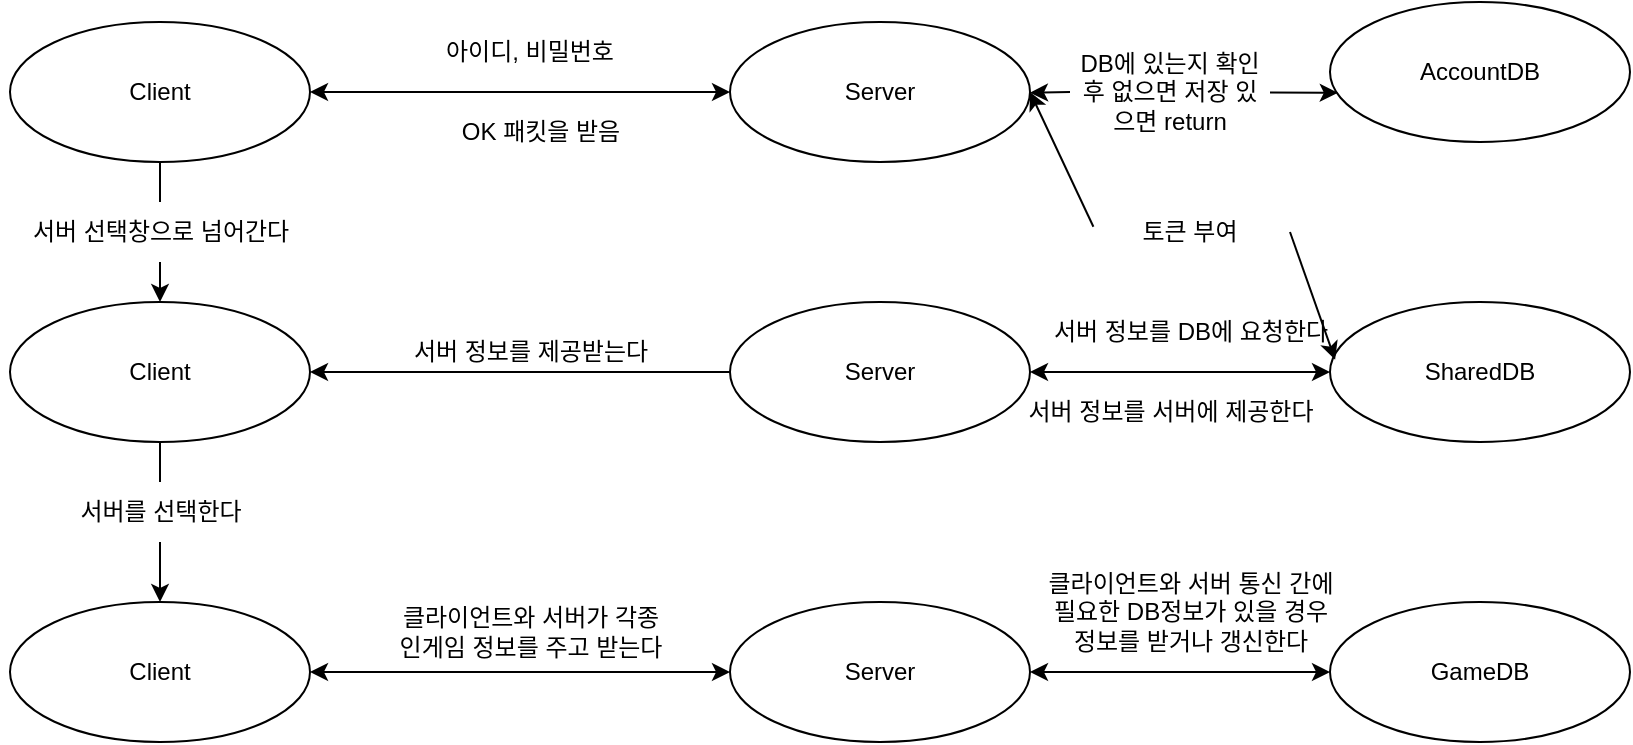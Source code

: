 <mxfile version="20.4.1" type="device"><diagram id="C5RBs43oDa-KdzZeNtuy" name="Page-1"><mxGraphModel dx="383" dy="388" grid="1" gridSize="10" guides="1" tooltips="1" connect="1" arrows="1" fold="1" page="1" pageScale="1" pageWidth="827" pageHeight="1169" math="0" shadow="0"><root><mxCell id="WIyWlLk6GJQsqaUBKTNV-0"/><mxCell id="WIyWlLk6GJQsqaUBKTNV-1" parent="WIyWlLk6GJQsqaUBKTNV-0"/><mxCell id="jkBphsvL070ET2DvIrGq-2" value="AccountDB" style="ellipse;whiteSpace=wrap;html=1;" vertex="1" parent="WIyWlLk6GJQsqaUBKTNV-1"><mxGeometry x="700" y="80" width="150" height="70" as="geometry"/></mxCell><mxCell id="jkBphsvL070ET2DvIrGq-3" value="SharedDB" style="ellipse;whiteSpace=wrap;html=1;" vertex="1" parent="WIyWlLk6GJQsqaUBKTNV-1"><mxGeometry x="700" y="230" width="150" height="70" as="geometry"/></mxCell><mxCell id="jkBphsvL070ET2DvIrGq-4" value="GameDB" style="ellipse;whiteSpace=wrap;html=1;" vertex="1" parent="WIyWlLk6GJQsqaUBKTNV-1"><mxGeometry x="700" y="380" width="150" height="70" as="geometry"/></mxCell><mxCell id="jkBphsvL070ET2DvIrGq-5" value="Client" style="ellipse;whiteSpace=wrap;html=1;" vertex="1" parent="WIyWlLk6GJQsqaUBKTNV-1"><mxGeometry x="40" y="90" width="150" height="70" as="geometry"/></mxCell><mxCell id="jkBphsvL070ET2DvIrGq-6" value="Server" style="ellipse;whiteSpace=wrap;html=1;" vertex="1" parent="WIyWlLk6GJQsqaUBKTNV-1"><mxGeometry x="400" y="90" width="150" height="70" as="geometry"/></mxCell><mxCell id="jkBphsvL070ET2DvIrGq-9" value="" style="endArrow=classic;startArrow=classic;html=1;rounded=0;exitX=1;exitY=0.5;exitDx=0;exitDy=0;entryX=0;entryY=0.5;entryDx=0;entryDy=0;" edge="1" parent="WIyWlLk6GJQsqaUBKTNV-1" source="jkBphsvL070ET2DvIrGq-5" target="jkBphsvL070ET2DvIrGq-6"><mxGeometry width="50" height="50" relative="1" as="geometry"><mxPoint x="330" y="130" as="sourcePoint"/><mxPoint x="380" y="80" as="targetPoint"/></mxGeometry></mxCell><mxCell id="jkBphsvL070ET2DvIrGq-10" value="아이디, 비밀번호" style="text;html=1;strokeColor=none;fillColor=none;align=center;verticalAlign=middle;whiteSpace=wrap;rounded=0;" vertex="1" parent="WIyWlLk6GJQsqaUBKTNV-1"><mxGeometry x="250" y="90" width="100" height="30" as="geometry"/></mxCell><mxCell id="jkBphsvL070ET2DvIrGq-11" value="" style="endArrow=classic;startArrow=none;html=1;rounded=0;entryX=0.026;entryY=0.649;entryDx=0;entryDy=0;entryPerimeter=0;" edge="1" parent="WIyWlLk6GJQsqaUBKTNV-1" source="jkBphsvL070ET2DvIrGq-12" target="jkBphsvL070ET2DvIrGq-2"><mxGeometry width="50" height="50" relative="1" as="geometry"><mxPoint x="570" y="110" as="sourcePoint"/><mxPoint x="620" y="60" as="targetPoint"/></mxGeometry></mxCell><mxCell id="jkBphsvL070ET2DvIrGq-12" value="DB에 있는지 확인 후 없으면 저장 있으면 return" style="text;html=1;strokeColor=none;fillColor=none;align=center;verticalAlign=middle;whiteSpace=wrap;rounded=0;" vertex="1" parent="WIyWlLk6GJQsqaUBKTNV-1"><mxGeometry x="570" y="110" width="100" height="30" as="geometry"/></mxCell><mxCell id="jkBphsvL070ET2DvIrGq-13" value="" style="endArrow=none;startArrow=classic;html=1;rounded=0;" edge="1" parent="WIyWlLk6GJQsqaUBKTNV-1" source="jkBphsvL070ET2DvIrGq-6" target="jkBphsvL070ET2DvIrGq-12"><mxGeometry width="50" height="50" relative="1" as="geometry"><mxPoint x="529.126" y="100.772" as="sourcePoint"/><mxPoint x="620" y="60" as="targetPoint"/></mxGeometry></mxCell><mxCell id="jkBphsvL070ET2DvIrGq-15" value="OK 패킷을 받음" style="text;html=1;align=center;verticalAlign=middle;resizable=0;points=[];autosize=1;strokeColor=none;fillColor=none;" vertex="1" parent="WIyWlLk6GJQsqaUBKTNV-1"><mxGeometry x="250" y="130" width="110" height="30" as="geometry"/></mxCell><mxCell id="jkBphsvL070ET2DvIrGq-16" value="Server" style="ellipse;whiteSpace=wrap;html=1;" vertex="1" parent="WIyWlLk6GJQsqaUBKTNV-1"><mxGeometry x="400" y="230" width="150" height="70" as="geometry"/></mxCell><mxCell id="jkBphsvL070ET2DvIrGq-17" value="Client" style="ellipse;whiteSpace=wrap;html=1;" vertex="1" parent="WIyWlLk6GJQsqaUBKTNV-1"><mxGeometry x="40" y="230" width="150" height="70" as="geometry"/></mxCell><mxCell id="jkBphsvL070ET2DvIrGq-21" value="" style="endArrow=classic;startArrow=none;html=1;rounded=0;exitX=1;exitY=0.5;exitDx=0;exitDy=0;entryX=0.017;entryY=0.412;entryDx=0;entryDy=0;entryPerimeter=0;" edge="1" parent="WIyWlLk6GJQsqaUBKTNV-1" source="jkBphsvL070ET2DvIrGq-20" target="jkBphsvL070ET2DvIrGq-3"><mxGeometry width="50" height="50" relative="1" as="geometry"><mxPoint x="560" y="235.0" as="sourcePoint"/><mxPoint x="710" y="235.0" as="targetPoint"/></mxGeometry></mxCell><mxCell id="jkBphsvL070ET2DvIrGq-20" value="토큰 부여" style="text;html=1;strokeColor=none;fillColor=none;align=center;verticalAlign=middle;whiteSpace=wrap;rounded=0;" vertex="1" parent="WIyWlLk6GJQsqaUBKTNV-1"><mxGeometry x="580" y="180" width="100" height="30" as="geometry"/></mxCell><mxCell id="jkBphsvL070ET2DvIrGq-22" value="" style="endArrow=none;startArrow=classic;html=1;rounded=0;exitX=1;exitY=0.5;exitDx=0;exitDy=0;entryX=0.017;entryY=0.412;entryDx=0;entryDy=0;entryPerimeter=0;" edge="1" parent="WIyWlLk6GJQsqaUBKTNV-1" source="jkBphsvL070ET2DvIrGq-6" target="jkBphsvL070ET2DvIrGq-20"><mxGeometry width="50" height="50" relative="1" as="geometry"><mxPoint x="550" y="125" as="sourcePoint"/><mxPoint x="702.55" y="218.84" as="targetPoint"/></mxGeometry></mxCell><mxCell id="jkBphsvL070ET2DvIrGq-23" value="서버 정보를 서버에 제공한다" style="text;html=1;align=center;verticalAlign=middle;resizable=0;points=[];autosize=1;strokeColor=none;fillColor=none;" vertex="1" parent="WIyWlLk6GJQsqaUBKTNV-1"><mxGeometry x="530" y="270" width="180" height="30" as="geometry"/></mxCell><mxCell id="jkBphsvL070ET2DvIrGq-27" value="" style="endArrow=classic;startArrow=classic;html=1;rounded=0;exitX=1;exitY=0.5;exitDx=0;exitDy=0;entryX=0;entryY=0.5;entryDx=0;entryDy=0;" edge="1" parent="WIyWlLk6GJQsqaUBKTNV-1" source="jkBphsvL070ET2DvIrGq-16" target="jkBphsvL070ET2DvIrGq-3"><mxGeometry width="50" height="50" relative="1" as="geometry"><mxPoint x="200" y="275.0" as="sourcePoint"/><mxPoint x="410" y="275.0" as="targetPoint"/></mxGeometry></mxCell><mxCell id="jkBphsvL070ET2DvIrGq-28" value="서버 정보를 DB에 요청한다" style="text;html=1;align=center;verticalAlign=middle;resizable=0;points=[];autosize=1;strokeColor=none;fillColor=none;" vertex="1" parent="WIyWlLk6GJQsqaUBKTNV-1"><mxGeometry x="545" y="230" width="170" height="30" as="geometry"/></mxCell><mxCell id="jkBphsvL070ET2DvIrGq-30" value="" style="endArrow=classic;html=1;rounded=0;exitX=0;exitY=0.5;exitDx=0;exitDy=0;entryX=1;entryY=0.5;entryDx=0;entryDy=0;" edge="1" parent="WIyWlLk6GJQsqaUBKTNV-1" source="jkBphsvL070ET2DvIrGq-16" target="jkBphsvL070ET2DvIrGq-17"><mxGeometry width="50" height="50" relative="1" as="geometry"><mxPoint x="350" y="270" as="sourcePoint"/><mxPoint x="400" y="220" as="targetPoint"/></mxGeometry></mxCell><mxCell id="jkBphsvL070ET2DvIrGq-31" value="서버 정보를 제공받는다" style="text;html=1;align=center;verticalAlign=middle;resizable=0;points=[];autosize=1;strokeColor=none;fillColor=none;" vertex="1" parent="WIyWlLk6GJQsqaUBKTNV-1"><mxGeometry x="225" y="240" width="150" height="30" as="geometry"/></mxCell><mxCell id="jkBphsvL070ET2DvIrGq-32" value="Client" style="ellipse;whiteSpace=wrap;html=1;" vertex="1" parent="WIyWlLk6GJQsqaUBKTNV-1"><mxGeometry x="40" y="380" width="150" height="70" as="geometry"/></mxCell><mxCell id="jkBphsvL070ET2DvIrGq-34" value="클라이언트와 서버가 각종 &lt;br&gt;인게임 정보를 주고 받는다" style="text;html=1;align=center;verticalAlign=middle;resizable=0;points=[];autosize=1;strokeColor=none;fillColor=none;" vertex="1" parent="WIyWlLk6GJQsqaUBKTNV-1"><mxGeometry x="215" y="375" width="170" height="40" as="geometry"/></mxCell><mxCell id="jkBphsvL070ET2DvIrGq-35" value="Server" style="ellipse;whiteSpace=wrap;html=1;" vertex="1" parent="WIyWlLk6GJQsqaUBKTNV-1"><mxGeometry x="400" y="380" width="150" height="70" as="geometry"/></mxCell><mxCell id="jkBphsvL070ET2DvIrGq-37" value="" style="endArrow=classic;html=1;rounded=0;exitX=0.5;exitY=1;exitDx=0;exitDy=0;entryX=0.5;entryY=0;entryDx=0;entryDy=0;startArrow=none;" edge="1" parent="WIyWlLk6GJQsqaUBKTNV-1" source="jkBphsvL070ET2DvIrGq-36" target="jkBphsvL070ET2DvIrGq-32"><mxGeometry width="50" height="50" relative="1" as="geometry"><mxPoint x="410" y="425" as="sourcePoint"/><mxPoint x="200" y="425" as="targetPoint"/></mxGeometry></mxCell><mxCell id="jkBphsvL070ET2DvIrGq-36" value="서버를 선택한다" style="text;html=1;align=center;verticalAlign=middle;resizable=0;points=[];autosize=1;strokeColor=none;fillColor=none;" vertex="1" parent="WIyWlLk6GJQsqaUBKTNV-1"><mxGeometry x="60" y="320" width="110" height="30" as="geometry"/></mxCell><mxCell id="jkBphsvL070ET2DvIrGq-38" value="" style="endArrow=none;html=1;rounded=0;exitX=0.5;exitY=1;exitDx=0;exitDy=0;entryX=0.5;entryY=0;entryDx=0;entryDy=0;" edge="1" parent="WIyWlLk6GJQsqaUBKTNV-1" source="jkBphsvL070ET2DvIrGq-17" target="jkBphsvL070ET2DvIrGq-36"><mxGeometry width="50" height="50" relative="1" as="geometry"><mxPoint x="115" y="300.0" as="sourcePoint"/><mxPoint x="115" y="380" as="targetPoint"/></mxGeometry></mxCell><mxCell id="jkBphsvL070ET2DvIrGq-39" value="" style="endArrow=classic;html=1;rounded=0;exitX=0.5;exitY=1;exitDx=0;exitDy=0;entryX=0.5;entryY=0;entryDx=0;entryDy=0;startArrow=none;" edge="1" parent="WIyWlLk6GJQsqaUBKTNV-1" source="jkBphsvL070ET2DvIrGq-40" target="jkBphsvL070ET2DvIrGq-17"><mxGeometry width="50" height="50" relative="1" as="geometry"><mxPoint x="410" y="285" as="sourcePoint"/><mxPoint x="115" y="240" as="targetPoint"/></mxGeometry></mxCell><mxCell id="jkBphsvL070ET2DvIrGq-40" value="서버 선택창으로 넘어간다" style="text;html=1;align=center;verticalAlign=middle;resizable=0;points=[];autosize=1;strokeColor=none;fillColor=none;" vertex="1" parent="WIyWlLk6GJQsqaUBKTNV-1"><mxGeometry x="35" y="180" width="160" height="30" as="geometry"/></mxCell><mxCell id="jkBphsvL070ET2DvIrGq-41" value="" style="endArrow=none;html=1;rounded=0;exitX=0.5;exitY=1;exitDx=0;exitDy=0;entryX=0.5;entryY=0;entryDx=0;entryDy=0;" edge="1" parent="WIyWlLk6GJQsqaUBKTNV-1" target="jkBphsvL070ET2DvIrGq-40"><mxGeometry width="50" height="50" relative="1" as="geometry"><mxPoint x="115" y="160.0" as="sourcePoint"/><mxPoint x="115" y="240" as="targetPoint"/></mxGeometry></mxCell><mxCell id="jkBphsvL070ET2DvIrGq-42" value="" style="endArrow=classic;startArrow=classic;html=1;rounded=0;exitX=1;exitY=0.5;exitDx=0;exitDy=0;entryX=0;entryY=0.5;entryDx=0;entryDy=0;" edge="1" parent="WIyWlLk6GJQsqaUBKTNV-1" source="jkBphsvL070ET2DvIrGq-32" target="jkBphsvL070ET2DvIrGq-35"><mxGeometry width="50" height="50" relative="1" as="geometry"><mxPoint x="450" y="350" as="sourcePoint"/><mxPoint x="500" y="300" as="targetPoint"/></mxGeometry></mxCell><mxCell id="jkBphsvL070ET2DvIrGq-43" value="클라이언트와 서버 통신 간에 &lt;br&gt;필요한 DB정보가 있을 경우 &lt;br&gt;정보를 받거나 갱신한다" style="text;html=1;align=center;verticalAlign=middle;resizable=0;points=[];autosize=1;strokeColor=none;fillColor=none;" vertex="1" parent="WIyWlLk6GJQsqaUBKTNV-1"><mxGeometry x="540" y="355" width="180" height="60" as="geometry"/></mxCell><mxCell id="jkBphsvL070ET2DvIrGq-44" value="" style="endArrow=classic;startArrow=classic;html=1;rounded=0;exitX=1;exitY=0.5;exitDx=0;exitDy=0;entryX=0;entryY=0.5;entryDx=0;entryDy=0;" edge="1" parent="WIyWlLk6GJQsqaUBKTNV-1" source="jkBphsvL070ET2DvIrGq-35" target="jkBphsvL070ET2DvIrGq-4"><mxGeometry width="50" height="50" relative="1" as="geometry"><mxPoint x="200" y="425" as="sourcePoint"/><mxPoint x="410" y="425" as="targetPoint"/></mxGeometry></mxCell></root></mxGraphModel></diagram></mxfile>